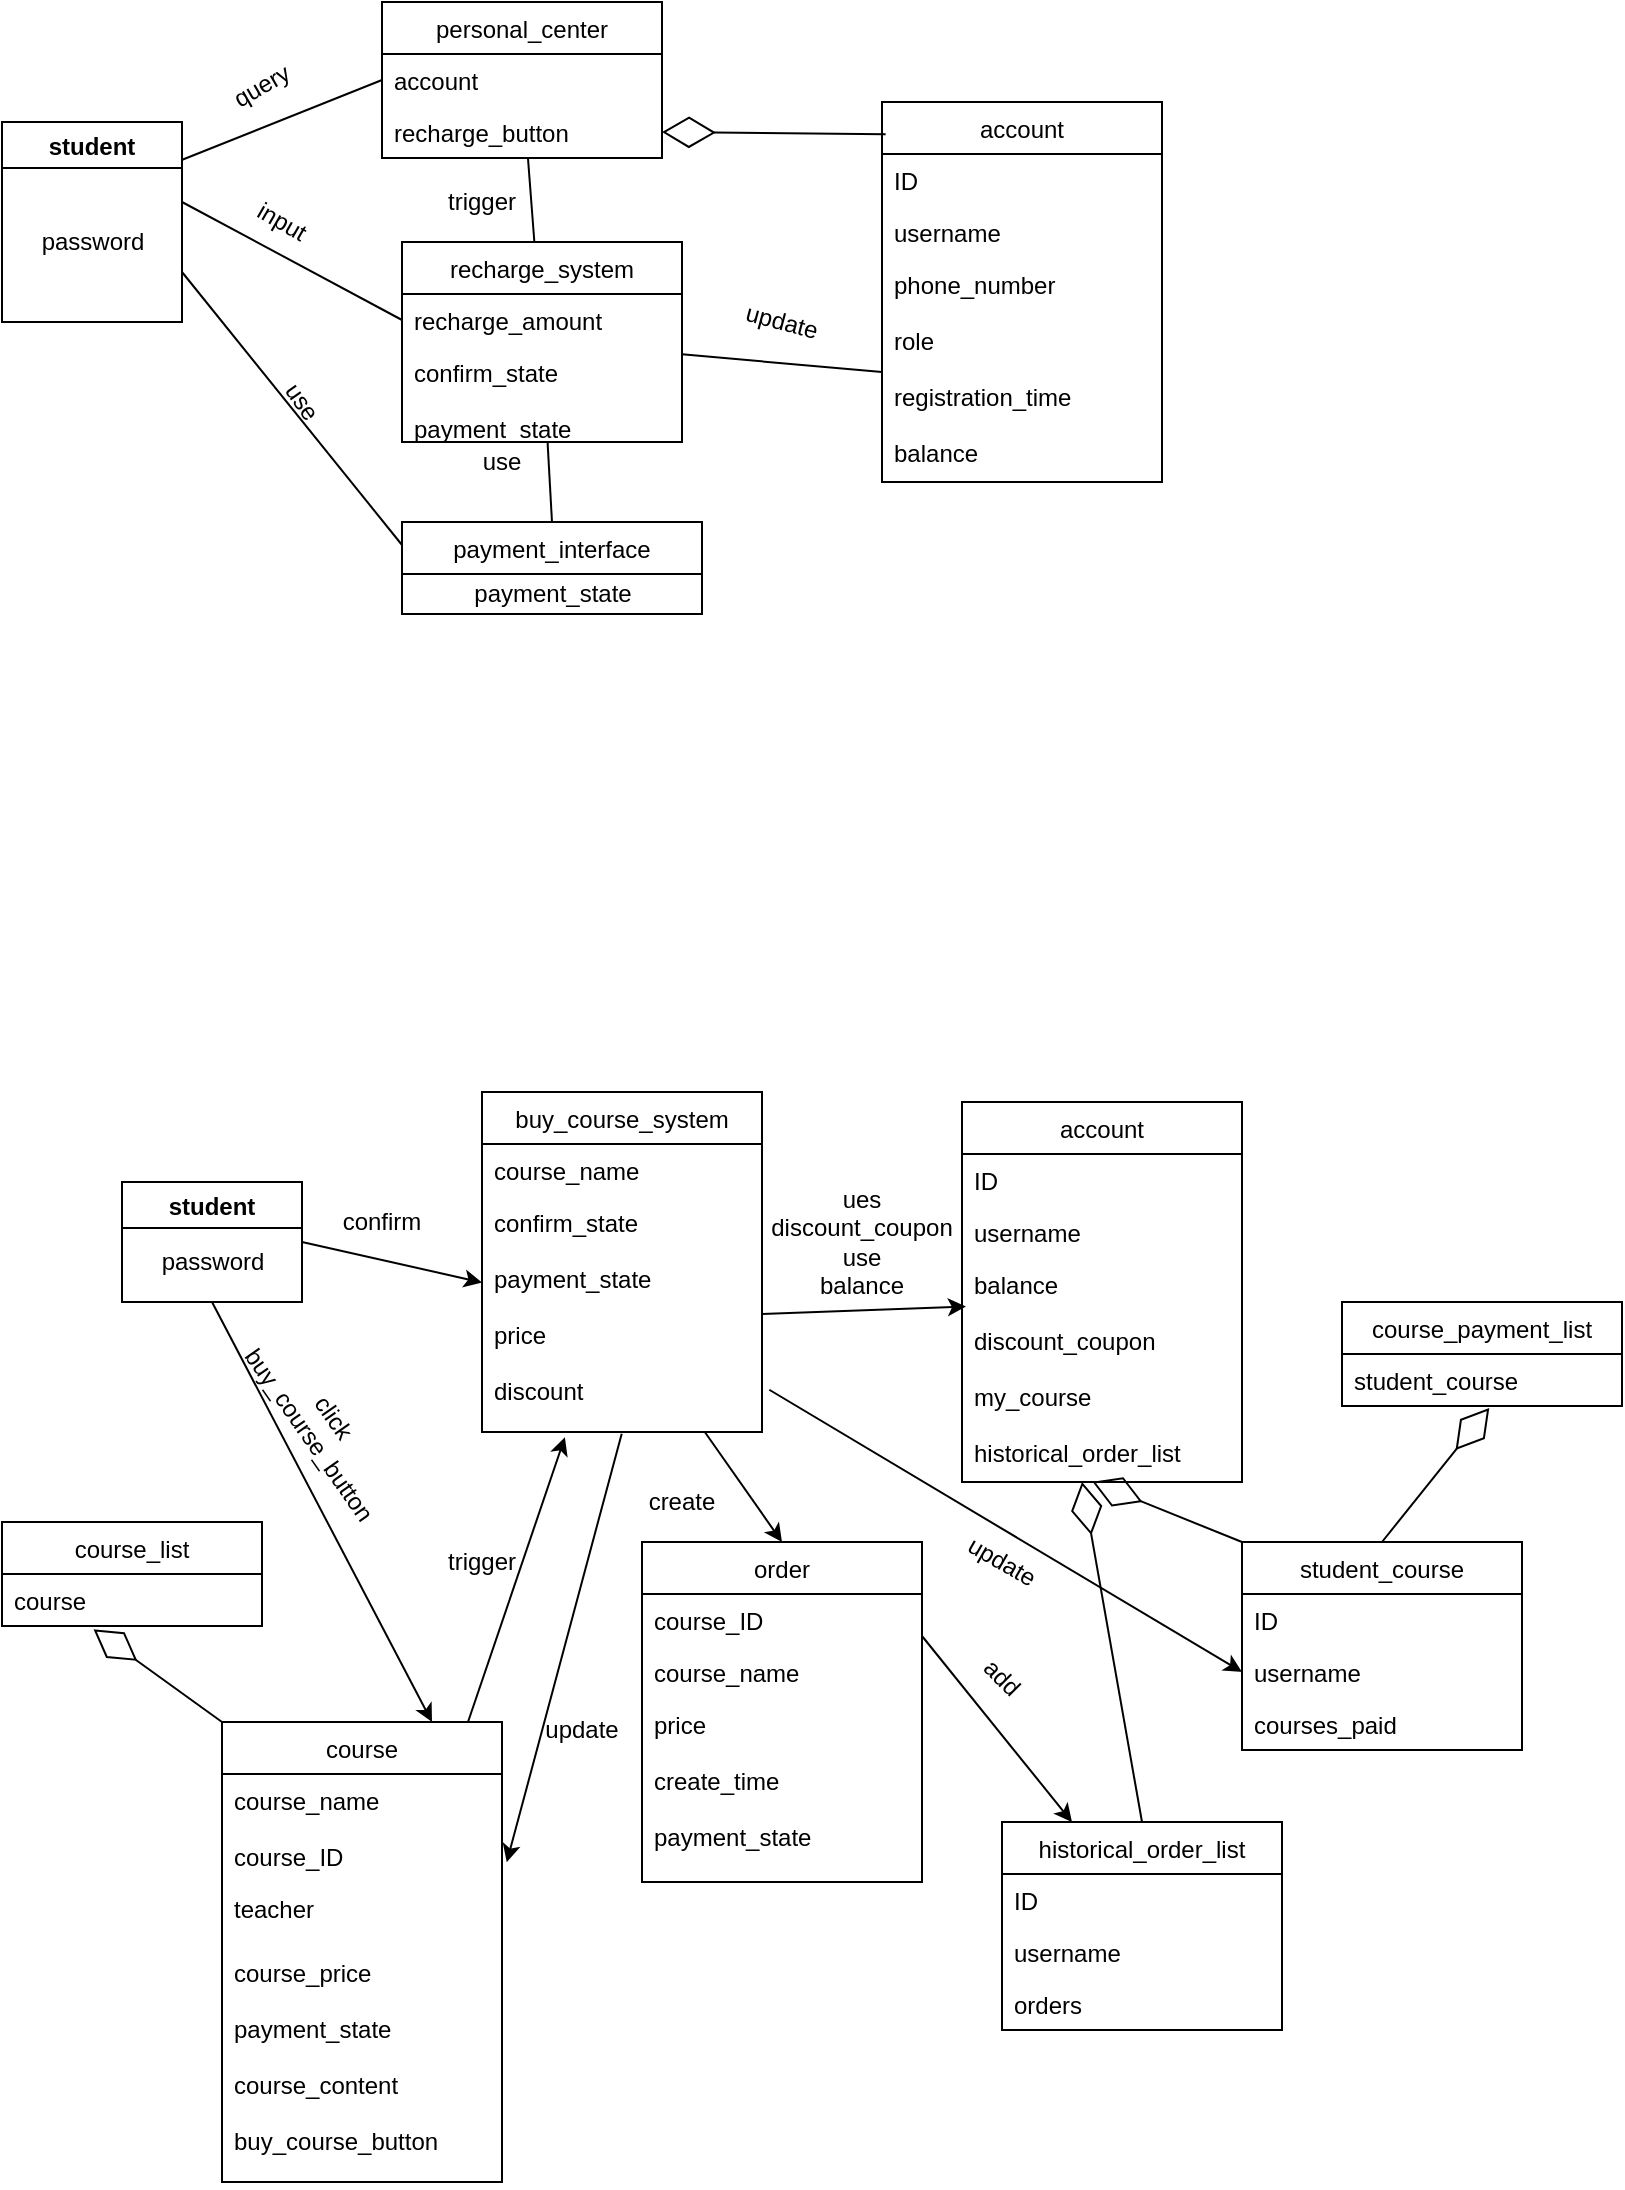 <mxfile version="14.6.5" type="github"><diagram id="y11r9mdgmfxSU5SADL7G" name="Page-1"><mxGraphModel dx="1424" dy="738" grid="1" gridSize="10" guides="1" tooltips="1" connect="1" arrows="1" fold="1" page="1" pageScale="1" pageWidth="827" pageHeight="1169" math="0" shadow="0"><root><mxCell id="0"/><mxCell id="1" parent="0"/><mxCell id="tA0fsJENdHAYT02a4oDx-4" value="student" style="swimlane;" parent="1" vertex="1"><mxGeometry x="10" y="100" width="90" height="100" as="geometry"><mxRectangle x="310" y="280" width="90" height="23" as="alternateBounds"/></mxGeometry></mxCell><mxCell id="tA0fsJENdHAYT02a4oDx-10" value="password" style="text;html=1;align=center;verticalAlign=middle;resizable=0;points=[];autosize=1;strokeColor=none;" parent="tA0fsJENdHAYT02a4oDx-4" vertex="1"><mxGeometry x="10" y="50" width="70" height="20" as="geometry"/></mxCell><mxCell id="tA0fsJENdHAYT02a4oDx-13" value="personal_center" style="swimlane;fontStyle=0;childLayout=stackLayout;horizontal=1;startSize=26;fillColor=none;horizontalStack=0;resizeParent=1;resizeParentMax=0;resizeLast=0;collapsible=1;marginBottom=0;" parent="1" vertex="1"><mxGeometry x="200" y="40" width="140" height="78" as="geometry"/></mxCell><mxCell id="tA0fsJENdHAYT02a4oDx-14" value="account" style="text;strokeColor=none;fillColor=none;align=left;verticalAlign=top;spacingLeft=4;spacingRight=4;overflow=hidden;rotatable=0;points=[[0,0.5],[1,0.5]];portConstraint=eastwest;" parent="tA0fsJENdHAYT02a4oDx-13" vertex="1"><mxGeometry y="26" width="140" height="26" as="geometry"/></mxCell><mxCell id="tA0fsJENdHAYT02a4oDx-15" value="recharge_button" style="text;strokeColor=none;fillColor=none;align=left;verticalAlign=top;spacingLeft=4;spacingRight=4;overflow=hidden;rotatable=0;points=[[0,0.5],[1,0.5]];portConstraint=eastwest;" parent="tA0fsJENdHAYT02a4oDx-13" vertex="1"><mxGeometry y="52" width="140" height="26" as="geometry"/></mxCell><mxCell id="tA0fsJENdHAYT02a4oDx-18" value="account" style="swimlane;fontStyle=0;childLayout=stackLayout;horizontal=1;startSize=26;fillColor=none;horizontalStack=0;resizeParent=1;resizeParentMax=0;resizeLast=0;collapsible=1;marginBottom=0;" parent="1" vertex="1"><mxGeometry x="450" y="90" width="140" height="190" as="geometry"/></mxCell><mxCell id="tA0fsJENdHAYT02a4oDx-19" value="ID" style="text;strokeColor=none;fillColor=none;align=left;verticalAlign=top;spacingLeft=4;spacingRight=4;overflow=hidden;rotatable=0;points=[[0,0.5],[1,0.5]];portConstraint=eastwest;" parent="tA0fsJENdHAYT02a4oDx-18" vertex="1"><mxGeometry y="26" width="140" height="26" as="geometry"/></mxCell><mxCell id="tA0fsJENdHAYT02a4oDx-20" value="username" style="text;strokeColor=none;fillColor=none;align=left;verticalAlign=top;spacingLeft=4;spacingRight=4;overflow=hidden;rotatable=0;points=[[0,0.5],[1,0.5]];portConstraint=eastwest;" parent="tA0fsJENdHAYT02a4oDx-18" vertex="1"><mxGeometry y="52" width="140" height="26" as="geometry"/></mxCell><mxCell id="tA0fsJENdHAYT02a4oDx-21" value="phone_number&#10;&#10;role&#10;&#10;registration_time&#10;&#10;balance" style="text;strokeColor=none;fillColor=none;align=left;verticalAlign=top;spacingLeft=4;spacingRight=4;overflow=hidden;rotatable=0;points=[[0,0.5],[1,0.5]];portConstraint=eastwest;" parent="tA0fsJENdHAYT02a4oDx-18" vertex="1"><mxGeometry y="78" width="140" height="112" as="geometry"/></mxCell><mxCell id="tA0fsJENdHAYT02a4oDx-27" value="recharge_system" style="swimlane;fontStyle=0;childLayout=stackLayout;horizontal=1;startSize=26;fillColor=none;horizontalStack=0;resizeParent=1;resizeParentMax=0;resizeLast=0;collapsible=1;marginBottom=0;" parent="1" vertex="1"><mxGeometry x="210" y="160" width="140" height="100" as="geometry"/></mxCell><mxCell id="tA0fsJENdHAYT02a4oDx-28" value="recharge_amount" style="text;strokeColor=none;fillColor=none;align=left;verticalAlign=top;spacingLeft=4;spacingRight=4;overflow=hidden;rotatable=0;points=[[0,0.5],[1,0.5]];portConstraint=eastwest;" parent="tA0fsJENdHAYT02a4oDx-27" vertex="1"><mxGeometry y="26" width="140" height="26" as="geometry"/></mxCell><mxCell id="tA0fsJENdHAYT02a4oDx-29" value="confirm_state&#10;&#10;payment_state" style="text;strokeColor=none;fillColor=none;align=left;verticalAlign=top;spacingLeft=4;spacingRight=4;overflow=hidden;rotatable=0;points=[[0,0.5],[1,0.5]];portConstraint=eastwest;" parent="tA0fsJENdHAYT02a4oDx-27" vertex="1"><mxGeometry y="52" width="140" height="48" as="geometry"/></mxCell><mxCell id="tA0fsJENdHAYT02a4oDx-31" value="payment_interface" style="swimlane;fontStyle=0;childLayout=stackLayout;horizontal=1;startSize=26;fillColor=none;horizontalStack=0;resizeParent=1;resizeParentMax=0;resizeLast=0;collapsible=1;marginBottom=0;" parent="1" vertex="1"><mxGeometry x="210" y="300" width="150" height="46" as="geometry"/></mxCell><mxCell id="tA0fsJENdHAYT02a4oDx-62" value="payment_state" style="text;html=1;align=center;verticalAlign=middle;resizable=0;points=[];autosize=1;strokeColor=none;" parent="tA0fsJENdHAYT02a4oDx-31" vertex="1"><mxGeometry y="26" width="150" height="20" as="geometry"/></mxCell><mxCell id="tA0fsJENdHAYT02a4oDx-44" value="" style="endArrow=none;html=1;exitX=0.998;exitY=0.19;exitDx=0;exitDy=0;exitPerimeter=0;entryX=0;entryY=0.5;entryDx=0;entryDy=0;" parent="1" source="tA0fsJENdHAYT02a4oDx-4" target="tA0fsJENdHAYT02a4oDx-14" edge="1"><mxGeometry width="50" height="50" relative="1" as="geometry"><mxPoint x="140" y="150" as="sourcePoint"/><mxPoint x="190" y="100" as="targetPoint"/></mxGeometry></mxCell><mxCell id="tA0fsJENdHAYT02a4oDx-45" value="" style="endArrow=none;html=1;entryX=0;entryY=0.5;entryDx=0;entryDy=0;" parent="1" target="tA0fsJENdHAYT02a4oDx-28" edge="1"><mxGeometry width="50" height="50" relative="1" as="geometry"><mxPoint x="100" y="140" as="sourcePoint"/><mxPoint x="200" y="140" as="targetPoint"/></mxGeometry></mxCell><mxCell id="tA0fsJENdHAYT02a4oDx-46" value="" style="endArrow=none;html=1;entryX=0;entryY=0.25;entryDx=0;entryDy=0;exitX=1;exitY=0.75;exitDx=0;exitDy=0;" parent="1" source="tA0fsJENdHAYT02a4oDx-4" target="tA0fsJENdHAYT02a4oDx-31" edge="1"><mxGeometry width="50" height="50" relative="1" as="geometry"><mxPoint x="140" y="250" as="sourcePoint"/><mxPoint x="190" y="200" as="targetPoint"/></mxGeometry></mxCell><mxCell id="tA0fsJENdHAYT02a4oDx-48" value="query" style="text;html=1;strokeColor=none;fillColor=none;align=center;verticalAlign=middle;whiteSpace=wrap;rounded=0;rotation=-30;" parent="1" vertex="1"><mxGeometry x="120" y="72" width="40" height="20" as="geometry"/></mxCell><mxCell id="tA0fsJENdHAYT02a4oDx-49" value="input" style="text;html=1;strokeColor=none;fillColor=none;align=center;verticalAlign=middle;whiteSpace=wrap;rounded=0;rotation=30;" parent="1" vertex="1"><mxGeometry x="130" y="140" width="40" height="20" as="geometry"/></mxCell><mxCell id="tA0fsJENdHAYT02a4oDx-50" value="use" style="text;html=1;strokeColor=none;fillColor=none;align=center;verticalAlign=middle;whiteSpace=wrap;rounded=0;rotation=55;" parent="1" vertex="1"><mxGeometry x="140" y="230" width="40" height="20" as="geometry"/></mxCell><mxCell id="tA0fsJENdHAYT02a4oDx-55" value="" style="endArrow=diamondThin;endFill=0;endSize=24;html=1;entryX=1;entryY=0.5;entryDx=0;entryDy=0;exitX=0.013;exitY=0.085;exitDx=0;exitDy=0;exitPerimeter=0;" parent="1" source="tA0fsJENdHAYT02a4oDx-18" target="tA0fsJENdHAYT02a4oDx-15" edge="1"><mxGeometry width="160" relative="1" as="geometry"><mxPoint x="720" y="320" as="sourcePoint"/><mxPoint x="780" y="260" as="targetPoint"/></mxGeometry></mxCell><mxCell id="tA0fsJENdHAYT02a4oDx-56" value="" style="endArrow=none;html=1;exitX=0.5;exitY=0;exitDx=0;exitDy=0;" parent="1" source="tA0fsJENdHAYT02a4oDx-31" target="tA0fsJENdHAYT02a4oDx-27" edge="1"><mxGeometry width="50" height="50" relative="1" as="geometry"><mxPoint x="290" y="290" as="sourcePoint"/><mxPoint x="280" y="240" as="targetPoint"/></mxGeometry></mxCell><mxCell id="tA0fsJENdHAYT02a4oDx-57" value="use" style="text;html=1;strokeColor=none;fillColor=none;align=center;verticalAlign=middle;whiteSpace=wrap;rounded=0;" parent="1" vertex="1"><mxGeometry x="240" y="260" width="40" height="20" as="geometry"/></mxCell><mxCell id="tA0fsJENdHAYT02a4oDx-58" value="" style="endArrow=none;html=1;" parent="1" source="tA0fsJENdHAYT02a4oDx-27" edge="1"><mxGeometry width="50" height="50" relative="1" as="geometry"><mxPoint x="670" y="300" as="sourcePoint"/><mxPoint x="450" y="225" as="targetPoint"/></mxGeometry></mxCell><mxCell id="tA0fsJENdHAYT02a4oDx-60" value="update" style="text;html=1;strokeColor=none;fillColor=none;align=center;verticalAlign=middle;whiteSpace=wrap;rounded=0;rotation=15;" parent="1" vertex="1"><mxGeometry x="380" y="190" width="40" height="20" as="geometry"/></mxCell><mxCell id="tA0fsJENdHAYT02a4oDx-61" value="" style="endArrow=none;html=1;" parent="1" source="tA0fsJENdHAYT02a4oDx-27" target="tA0fsJENdHAYT02a4oDx-13" edge="1"><mxGeometry width="50" height="50" relative="1" as="geometry"><mxPoint x="260" y="160" as="sourcePoint"/><mxPoint x="310" y="110" as="targetPoint"/></mxGeometry></mxCell><mxCell id="tA0fsJENdHAYT02a4oDx-63" value="trigger" style="text;html=1;strokeColor=none;fillColor=none;align=center;verticalAlign=middle;whiteSpace=wrap;rounded=0;" parent="1" vertex="1"><mxGeometry x="230" y="130" width="40" height="20" as="geometry"/></mxCell><mxCell id="tA0fsJENdHAYT02a4oDx-64" value="student" style="swimlane;" parent="1" vertex="1"><mxGeometry x="70" y="630" width="90" height="60" as="geometry"><mxRectangle x="310" y="280" width="90" height="23" as="alternateBounds"/></mxGeometry></mxCell><mxCell id="tA0fsJENdHAYT02a4oDx-65" value="password" style="text;html=1;align=center;verticalAlign=middle;resizable=0;points=[];autosize=1;strokeColor=none;" parent="tA0fsJENdHAYT02a4oDx-64" vertex="1"><mxGeometry x="10" y="30" width="70" height="20" as="geometry"/></mxCell><mxCell id="tA0fsJENdHAYT02a4oDx-66" value="buy_course_system" style="swimlane;fontStyle=0;childLayout=stackLayout;horizontal=1;startSize=26;fillColor=none;horizontalStack=0;resizeParent=1;resizeParentMax=0;resizeLast=0;collapsible=1;marginBottom=0;" parent="1" vertex="1"><mxGeometry x="250" y="585" width="140" height="170" as="geometry"/></mxCell><mxCell id="tA0fsJENdHAYT02a4oDx-67" value="course_name" style="text;strokeColor=none;fillColor=none;align=left;verticalAlign=top;spacingLeft=4;spacingRight=4;overflow=hidden;rotatable=0;points=[[0,0.5],[1,0.5]];portConstraint=eastwest;" parent="tA0fsJENdHAYT02a4oDx-66" vertex="1"><mxGeometry y="26" width="140" height="26" as="geometry"/></mxCell><mxCell id="tA0fsJENdHAYT02a4oDx-68" value="confirm_state&#10;&#10;payment_state&#10;&#10;price&#10;&#10;discount" style="text;strokeColor=none;fillColor=none;align=left;verticalAlign=top;spacingLeft=4;spacingRight=4;overflow=hidden;rotatable=0;points=[[0,0.5],[1,0.5]];portConstraint=eastwest;" parent="tA0fsJENdHAYT02a4oDx-66" vertex="1"><mxGeometry y="52" width="140" height="118" as="geometry"/></mxCell><mxCell id="tA0fsJENdHAYT02a4oDx-73" value="account" style="swimlane;fontStyle=0;childLayout=stackLayout;horizontal=1;startSize=26;fillColor=none;horizontalStack=0;resizeParent=1;resizeParentMax=0;resizeLast=0;collapsible=1;marginBottom=0;" parent="1" vertex="1"><mxGeometry x="490" y="590" width="140" height="190" as="geometry"/></mxCell><mxCell id="tA0fsJENdHAYT02a4oDx-74" value="ID" style="text;strokeColor=none;fillColor=none;align=left;verticalAlign=top;spacingLeft=4;spacingRight=4;overflow=hidden;rotatable=0;points=[[0,0.5],[1,0.5]];portConstraint=eastwest;" parent="tA0fsJENdHAYT02a4oDx-73" vertex="1"><mxGeometry y="26" width="140" height="26" as="geometry"/></mxCell><mxCell id="tA0fsJENdHAYT02a4oDx-75" value="username" style="text;strokeColor=none;fillColor=none;align=left;verticalAlign=top;spacingLeft=4;spacingRight=4;overflow=hidden;rotatable=0;points=[[0,0.5],[1,0.5]];portConstraint=eastwest;" parent="tA0fsJENdHAYT02a4oDx-73" vertex="1"><mxGeometry y="52" width="140" height="26" as="geometry"/></mxCell><mxCell id="tA0fsJENdHAYT02a4oDx-76" value="balance&#10;&#10;discount_coupon&#10;&#10;my_course&#10;&#10;historical_order_list" style="text;strokeColor=none;fillColor=none;align=left;verticalAlign=top;spacingLeft=4;spacingRight=4;overflow=hidden;rotatable=0;points=[[0,0.5],[1,0.5]];portConstraint=eastwest;" parent="tA0fsJENdHAYT02a4oDx-73" vertex="1"><mxGeometry y="78" width="140" height="112" as="geometry"/></mxCell><mxCell id="tA0fsJENdHAYT02a4oDx-89" value="course" style="swimlane;fontStyle=0;childLayout=stackLayout;horizontal=1;startSize=26;fillColor=none;horizontalStack=0;resizeParent=1;resizeParentMax=0;resizeLast=0;collapsible=1;marginBottom=0;" parent="1" vertex="1"><mxGeometry x="120" y="900" width="140" height="230" as="geometry"/></mxCell><mxCell id="tA0fsJENdHAYT02a4oDx-90" value="course_name&#10;&#10;course_ID" style="text;strokeColor=none;fillColor=none;align=left;verticalAlign=top;spacingLeft=4;spacingRight=4;overflow=hidden;rotatable=0;points=[[0,0.5],[1,0.5]];portConstraint=eastwest;" parent="tA0fsJENdHAYT02a4oDx-89" vertex="1"><mxGeometry y="26" width="140" height="54" as="geometry"/></mxCell><mxCell id="tA0fsJENdHAYT02a4oDx-91" value="teacher" style="text;strokeColor=none;fillColor=none;align=left;verticalAlign=top;spacingLeft=4;spacingRight=4;overflow=hidden;rotatable=0;points=[[0,0.5],[1,0.5]];portConstraint=eastwest;" parent="tA0fsJENdHAYT02a4oDx-89" vertex="1"><mxGeometry y="80" width="140" height="32" as="geometry"/></mxCell><mxCell id="tA0fsJENdHAYT02a4oDx-92" value="course_price&#10;&#10;payment_state&#10;&#10;course_content&#10;&#10;buy_course_button" style="text;strokeColor=none;fillColor=none;align=left;verticalAlign=top;spacingLeft=4;spacingRight=4;overflow=hidden;rotatable=0;points=[[0,0.5],[1,0.5]];portConstraint=eastwest;" parent="tA0fsJENdHAYT02a4oDx-89" vertex="1"><mxGeometry y="112" width="140" height="118" as="geometry"/></mxCell><mxCell id="tA0fsJENdHAYT02a4oDx-93" value="course_payment_list" style="swimlane;fontStyle=0;childLayout=stackLayout;horizontal=1;startSize=26;fillColor=none;horizontalStack=0;resizeParent=1;resizeParentMax=0;resizeLast=0;collapsible=1;marginBottom=0;" parent="1" vertex="1"><mxGeometry x="680" y="690" width="140" height="52" as="geometry"/></mxCell><mxCell id="tA0fsJENdHAYT02a4oDx-95" value="student_course" style="text;strokeColor=none;fillColor=none;align=left;verticalAlign=top;spacingLeft=4;spacingRight=4;overflow=hidden;rotatable=0;points=[[0,0.5],[1,0.5]];portConstraint=eastwest;" parent="tA0fsJENdHAYT02a4oDx-93" vertex="1"><mxGeometry y="26" width="140" height="26" as="geometry"/></mxCell><mxCell id="tA0fsJENdHAYT02a4oDx-97" value="student_course" style="swimlane;fontStyle=0;childLayout=stackLayout;horizontal=1;startSize=26;fillColor=none;horizontalStack=0;resizeParent=1;resizeParentMax=0;resizeLast=0;collapsible=1;marginBottom=0;" parent="1" vertex="1"><mxGeometry x="630" y="810" width="140" height="104" as="geometry"/></mxCell><mxCell id="tA0fsJENdHAYT02a4oDx-98" value="ID" style="text;strokeColor=none;fillColor=none;align=left;verticalAlign=top;spacingLeft=4;spacingRight=4;overflow=hidden;rotatable=0;points=[[0,0.5],[1,0.5]];portConstraint=eastwest;" parent="tA0fsJENdHAYT02a4oDx-97" vertex="1"><mxGeometry y="26" width="140" height="26" as="geometry"/></mxCell><mxCell id="tA0fsJENdHAYT02a4oDx-99" value="username" style="text;strokeColor=none;fillColor=none;align=left;verticalAlign=top;spacingLeft=4;spacingRight=4;overflow=hidden;rotatable=0;points=[[0,0.5],[1,0.5]];portConstraint=eastwest;" parent="tA0fsJENdHAYT02a4oDx-97" vertex="1"><mxGeometry y="52" width="140" height="26" as="geometry"/></mxCell><mxCell id="tA0fsJENdHAYT02a4oDx-100" value="courses_paid" style="text;strokeColor=none;fillColor=none;align=left;verticalAlign=top;spacingLeft=4;spacingRight=4;overflow=hidden;rotatable=0;points=[[0,0.5],[1,0.5]];portConstraint=eastwest;" parent="tA0fsJENdHAYT02a4oDx-97" vertex="1"><mxGeometry y="78" width="140" height="26" as="geometry"/></mxCell><mxCell id="tA0fsJENdHAYT02a4oDx-101" value="course_list" style="swimlane;fontStyle=0;childLayout=stackLayout;horizontal=1;startSize=26;fillColor=none;horizontalStack=0;resizeParent=1;resizeParentMax=0;resizeLast=0;collapsible=1;marginBottom=0;" parent="1" vertex="1"><mxGeometry x="10" y="800" width="130" height="52" as="geometry"/></mxCell><mxCell id="tA0fsJENdHAYT02a4oDx-102" value="course" style="text;strokeColor=none;fillColor=none;align=left;verticalAlign=top;spacingLeft=4;spacingRight=4;overflow=hidden;rotatable=0;points=[[0,0.5],[1,0.5]];portConstraint=eastwest;" parent="tA0fsJENdHAYT02a4oDx-101" vertex="1"><mxGeometry y="26" width="130" height="26" as="geometry"/></mxCell><mxCell id="tA0fsJENdHAYT02a4oDx-105" value="order" style="swimlane;fontStyle=0;childLayout=stackLayout;horizontal=1;startSize=26;fillColor=none;horizontalStack=0;resizeParent=1;resizeParentMax=0;resizeLast=0;collapsible=1;marginBottom=0;" parent="1" vertex="1"><mxGeometry x="330" y="810" width="140" height="170" as="geometry"/></mxCell><mxCell id="tA0fsJENdHAYT02a4oDx-106" value="course_ID" style="text;strokeColor=none;fillColor=none;align=left;verticalAlign=top;spacingLeft=4;spacingRight=4;overflow=hidden;rotatable=0;points=[[0,0.5],[1,0.5]];portConstraint=eastwest;" parent="tA0fsJENdHAYT02a4oDx-105" vertex="1"><mxGeometry y="26" width="140" height="26" as="geometry"/></mxCell><mxCell id="tA0fsJENdHAYT02a4oDx-107" value="course_name" style="text;strokeColor=none;fillColor=none;align=left;verticalAlign=top;spacingLeft=4;spacingRight=4;overflow=hidden;rotatable=0;points=[[0,0.5],[1,0.5]];portConstraint=eastwest;" parent="tA0fsJENdHAYT02a4oDx-105" vertex="1"><mxGeometry y="52" width="140" height="26" as="geometry"/></mxCell><mxCell id="tA0fsJENdHAYT02a4oDx-108" value="price&#10;&#10;create_time&#10;&#10;payment_state" style="text;strokeColor=none;fillColor=none;align=left;verticalAlign=top;spacingLeft=4;spacingRight=4;overflow=hidden;rotatable=0;points=[[0,0.5],[1,0.5]];portConstraint=eastwest;" parent="tA0fsJENdHAYT02a4oDx-105" vertex="1"><mxGeometry y="78" width="140" height="92" as="geometry"/></mxCell><mxCell id="tA0fsJENdHAYT02a4oDx-110" value="" style="endArrow=diamondThin;endFill=0;endSize=24;html=1;entryX=0.352;entryY=1.063;entryDx=0;entryDy=0;exitX=0;exitY=0;exitDx=0;exitDy=0;entryPerimeter=0;" parent="1" source="tA0fsJENdHAYT02a4oDx-89" target="tA0fsJENdHAYT02a4oDx-102" edge="1"><mxGeometry width="160" relative="1" as="geometry"><mxPoint x="320" y="1100" as="sourcePoint"/><mxPoint x="480" y="1100" as="targetPoint"/></mxGeometry></mxCell><mxCell id="tA0fsJENdHAYT02a4oDx-111" value="" style="endArrow=diamondThin;endFill=0;endSize=24;html=1;entryX=0.526;entryY=1.038;entryDx=0;entryDy=0;entryPerimeter=0;exitX=0.5;exitY=0;exitDx=0;exitDy=0;" parent="1" source="tA0fsJENdHAYT02a4oDx-97" target="tA0fsJENdHAYT02a4oDx-95" edge="1"><mxGeometry width="160" relative="1" as="geometry"><mxPoint x="620" y="980" as="sourcePoint"/><mxPoint x="780" y="980" as="targetPoint"/></mxGeometry></mxCell><mxCell id="tA0fsJENdHAYT02a4oDx-113" value="" style="endArrow=classic;html=1;entryX=0.75;entryY=0;entryDx=0;entryDy=0;exitX=0.5;exitY=1;exitDx=0;exitDy=0;" parent="1" source="tA0fsJENdHAYT02a4oDx-64" target="tA0fsJENdHAYT02a4oDx-89" edge="1"><mxGeometry width="50" height="50" relative="1" as="geometry"><mxPoint x="110" y="770" as="sourcePoint"/><mxPoint x="160" y="720" as="targetPoint"/></mxGeometry></mxCell><mxCell id="tA0fsJENdHAYT02a4oDx-114" value="" style="endArrow=classic;html=1;exitX=1;exitY=0.5;exitDx=0;exitDy=0;" parent="1" source="tA0fsJENdHAYT02a4oDx-64" target="tA0fsJENdHAYT02a4oDx-68" edge="1"><mxGeometry width="50" height="50" relative="1" as="geometry"><mxPoint x="160" y="690" as="sourcePoint"/><mxPoint x="210" y="640" as="targetPoint"/></mxGeometry></mxCell><mxCell id="tA0fsJENdHAYT02a4oDx-115" value="" style="endArrow=classic;html=1;entryX=0.296;entryY=1.022;entryDx=0;entryDy=0;entryPerimeter=0;" parent="1" target="tA0fsJENdHAYT02a4oDx-68" edge="1"><mxGeometry width="50" height="50" relative="1" as="geometry"><mxPoint x="243" y="900" as="sourcePoint"/><mxPoint x="280" y="810" as="targetPoint"/></mxGeometry></mxCell><mxCell id="tA0fsJENdHAYT02a4oDx-116" value="" style="endArrow=classic;html=1;entryX=0.5;entryY=0;entryDx=0;entryDy=0;" parent="1" source="tA0fsJENdHAYT02a4oDx-68" target="tA0fsJENdHAYT02a4oDx-105" edge="1"><mxGeometry width="50" height="50" relative="1" as="geometry"><mxPoint x="349" y="760" as="sourcePoint"/><mxPoint x="460" y="750" as="targetPoint"/></mxGeometry></mxCell><mxCell id="tA0fsJENdHAYT02a4oDx-117" value="" style="endArrow=classic;html=1;exitX=1;exitY=0.5;exitDx=0;exitDy=0;entryX=0.014;entryY=0.217;entryDx=0;entryDy=0;entryPerimeter=0;" parent="1" source="tA0fsJENdHAYT02a4oDx-68" target="tA0fsJENdHAYT02a4oDx-76" edge="1"><mxGeometry width="50" height="50" relative="1" as="geometry"><mxPoint x="470" y="710" as="sourcePoint"/><mxPoint x="520" y="660" as="targetPoint"/></mxGeometry></mxCell><mxCell id="tA0fsJENdHAYT02a4oDx-118" value="" style="endArrow=classic;html=1;exitX=1.026;exitY=0.821;exitDx=0;exitDy=0;exitPerimeter=0;entryX=0;entryY=0.5;entryDx=0;entryDy=0;" parent="1" source="tA0fsJENdHAYT02a4oDx-68" target="tA0fsJENdHAYT02a4oDx-99" edge="1"><mxGeometry width="50" height="50" relative="1" as="geometry"><mxPoint x="520" y="900" as="sourcePoint"/><mxPoint x="590" y="910" as="targetPoint"/></mxGeometry></mxCell><mxCell id="tA0fsJENdHAYT02a4oDx-120" value="" style="endArrow=diamondThin;endFill=0;endSize=24;html=1;entryX=0.466;entryY=0.999;entryDx=0;entryDy=0;entryPerimeter=0;exitX=0;exitY=0;exitDx=0;exitDy=0;" parent="1" source="tA0fsJENdHAYT02a4oDx-97" target="tA0fsJENdHAYT02a4oDx-76" edge="1"><mxGeometry width="160" relative="1" as="geometry"><mxPoint x="500" y="980" as="sourcePoint"/><mxPoint x="660" y="980" as="targetPoint"/></mxGeometry></mxCell><mxCell id="tA0fsJENdHAYT02a4oDx-121" value="click buy_course_button" style="text;html=1;strokeColor=none;fillColor=none;align=center;verticalAlign=middle;whiteSpace=wrap;rounded=0;rotation=55;" parent="1" vertex="1"><mxGeometry x="150" y="742" width="40" height="20" as="geometry"/></mxCell><mxCell id="tA0fsJENdHAYT02a4oDx-122" value="update" style="text;html=1;strokeColor=none;fillColor=none;align=center;verticalAlign=middle;whiteSpace=wrap;rounded=0;rotation=30;" parent="1" vertex="1"><mxGeometry x="490" y="810" width="40" height="20" as="geometry"/></mxCell><mxCell id="tA0fsJENdHAYT02a4oDx-123" value="confirm" style="text;html=1;strokeColor=none;fillColor=none;align=center;verticalAlign=middle;whiteSpace=wrap;rounded=0;" parent="1" vertex="1"><mxGeometry x="180" y="640" width="40" height="20" as="geometry"/></mxCell><mxCell id="tA0fsJENdHAYT02a4oDx-124" value="ues discount_coupon&lt;br&gt;use&lt;br&gt;balance" style="text;html=1;strokeColor=none;fillColor=none;align=center;verticalAlign=middle;whiteSpace=wrap;rounded=0;" parent="1" vertex="1"><mxGeometry x="420" y="650" width="40" height="20" as="geometry"/></mxCell><mxCell id="tA0fsJENdHAYT02a4oDx-125" value="create" style="text;html=1;strokeColor=none;fillColor=none;align=center;verticalAlign=middle;whiteSpace=wrap;rounded=0;" parent="1" vertex="1"><mxGeometry x="330" y="780" width="40" height="20" as="geometry"/></mxCell><mxCell id="tA0fsJENdHAYT02a4oDx-126" value="trigger" style="text;html=1;strokeColor=none;fillColor=none;align=center;verticalAlign=middle;whiteSpace=wrap;rounded=0;" parent="1" vertex="1"><mxGeometry x="230" y="810" width="40" height="20" as="geometry"/></mxCell><mxCell id="tA0fsJENdHAYT02a4oDx-127" value="historical_order_list" style="swimlane;fontStyle=0;childLayout=stackLayout;horizontal=1;startSize=26;fillColor=none;horizontalStack=0;resizeParent=1;resizeParentMax=0;resizeLast=0;collapsible=1;marginBottom=0;" parent="1" vertex="1"><mxGeometry x="510" y="950" width="140" height="104" as="geometry"/></mxCell><mxCell id="tA0fsJENdHAYT02a4oDx-128" value="ID" style="text;strokeColor=none;fillColor=none;align=left;verticalAlign=top;spacingLeft=4;spacingRight=4;overflow=hidden;rotatable=0;points=[[0,0.5],[1,0.5]];portConstraint=eastwest;" parent="tA0fsJENdHAYT02a4oDx-127" vertex="1"><mxGeometry y="26" width="140" height="26" as="geometry"/></mxCell><mxCell id="tA0fsJENdHAYT02a4oDx-129" value="username" style="text;strokeColor=none;fillColor=none;align=left;verticalAlign=top;spacingLeft=4;spacingRight=4;overflow=hidden;rotatable=0;points=[[0,0.5],[1,0.5]];portConstraint=eastwest;" parent="tA0fsJENdHAYT02a4oDx-127" vertex="1"><mxGeometry y="52" width="140" height="26" as="geometry"/></mxCell><mxCell id="tA0fsJENdHAYT02a4oDx-130" value="orders" style="text;strokeColor=none;fillColor=none;align=left;verticalAlign=top;spacingLeft=4;spacingRight=4;overflow=hidden;rotatable=0;points=[[0,0.5],[1,0.5]];portConstraint=eastwest;" parent="tA0fsJENdHAYT02a4oDx-127" vertex="1"><mxGeometry y="78" width="140" height="26" as="geometry"/></mxCell><mxCell id="tA0fsJENdHAYT02a4oDx-131" value="" style="endArrow=diamondThin;endFill=0;endSize=24;html=1;exitX=0.5;exitY=0;exitDx=0;exitDy=0;" parent="1" source="tA0fsJENdHAYT02a4oDx-127" edge="1"><mxGeometry width="160" relative="1" as="geometry"><mxPoint x="330" y="1080" as="sourcePoint"/><mxPoint x="550" y="780" as="targetPoint"/></mxGeometry></mxCell><mxCell id="tA0fsJENdHAYT02a4oDx-133" value="" style="endArrow=classic;html=1;entryX=0.25;entryY=0;entryDx=0;entryDy=0;" parent="1" target="tA0fsJENdHAYT02a4oDx-127" edge="1"><mxGeometry width="50" height="50" relative="1" as="geometry"><mxPoint x="470" y="857" as="sourcePoint"/><mxPoint x="380" y="1020" as="targetPoint"/></mxGeometry></mxCell><mxCell id="tA0fsJENdHAYT02a4oDx-134" value="add" style="text;html=1;strokeColor=none;fillColor=none;align=center;verticalAlign=middle;whiteSpace=wrap;rounded=0;rotation=45;" parent="1" vertex="1"><mxGeometry x="490" y="868" width="40" height="20" as="geometry"/></mxCell><mxCell id="tA0fsJENdHAYT02a4oDx-135" value="" style="endArrow=classic;html=1;exitX=0.499;exitY=1.007;exitDx=0;exitDy=0;exitPerimeter=0;entryX=1.017;entryY=0.816;entryDx=0;entryDy=0;entryPerimeter=0;" parent="1" source="tA0fsJENdHAYT02a4oDx-68" target="tA0fsJENdHAYT02a4oDx-90" edge="1"><mxGeometry width="50" height="50" relative="1" as="geometry"><mxPoint x="300" y="900" as="sourcePoint"/><mxPoint x="350" y="850" as="targetPoint"/></mxGeometry></mxCell><mxCell id="tA0fsJENdHAYT02a4oDx-137" value="update" style="text;html=1;strokeColor=none;fillColor=none;align=center;verticalAlign=middle;whiteSpace=wrap;rounded=0;" parent="1" vertex="1"><mxGeometry x="280" y="894" width="40" height="20" as="geometry"/></mxCell></root></mxGraphModel></diagram></mxfile>